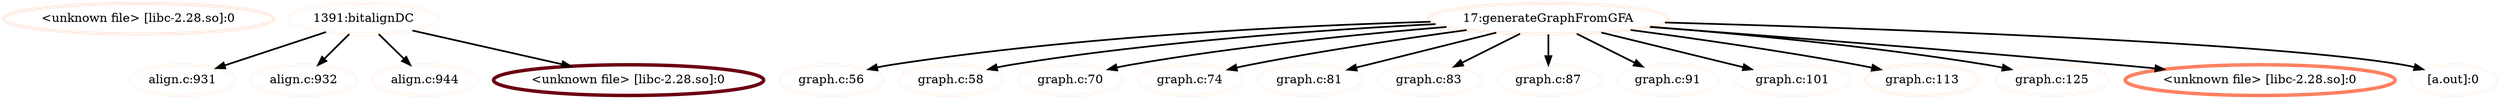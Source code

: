 strict digraph {
graph [bgcolor=transparent];
node [penwidth=4, shape=circle];
edge [penwidth=2];

"0" [color="#ffebe2", label="<unknown file> [libc-2.28.so]:0" shape=oval];
"5" [color="#fff5f0", label="1391:bitalignDC" shape=oval];
"6" [color="#fff5f0", label="align.c:931" shape=oval];
"7" [color="#fff5f0", label="align.c:932" shape=oval];
"8" [color="#fff5f0", label="align.c:944" shape=oval];
"9" [color="#67000d", label="<unknown file> [libc-2.28.so]:0" shape=oval];
"10" [color="#ffeee7", label="17:generateGraphFromGFA" shape=oval];
"11" [color="#fff5f0", label="graph.c:56" shape=oval];
"12" [color="#fff5f0", label="graph.c:58" shape=oval];
"13" [color="#fff5f0", label="graph.c:70" shape=oval];
"14" [color="#fff5f0", label="graph.c:74" shape=oval];
"15" [color="#fff5f0", label="graph.c:81" shape=oval];
"16" [color="#fff5f0", label="graph.c:83" shape=oval];
"17" [color="#fff5f0", label="graph.c:87" shape=oval];
"18" [color="#fff5f0", label="graph.c:91" shape=oval];
"19" [color="#fff5f0", label="graph.c:101" shape=oval];
"20" [color="#fff2eb", label="graph.c:113" shape=oval];
"21" [color="#fff5f0", label="graph.c:125" shape=oval];
"22" [color="#fb7b5b", label="<unknown file> [libc-2.28.so]:0" shape=oval];
"64" [color="#fff5f0", label="[a.out]:0" shape=oval];

"5" -> "6";
"5" -> "7";
"5" -> "8";
"5" -> "9";
"10" -> "11";
"10" -> "12";
"10" -> "13";
"10" -> "14";
"10" -> "15";
"10" -> "16";
"10" -> "17";
"10" -> "18";
"10" -> "19";
"10" -> "20";
"10" -> "21";
"10" -> "22";
"10" -> "64";

}
